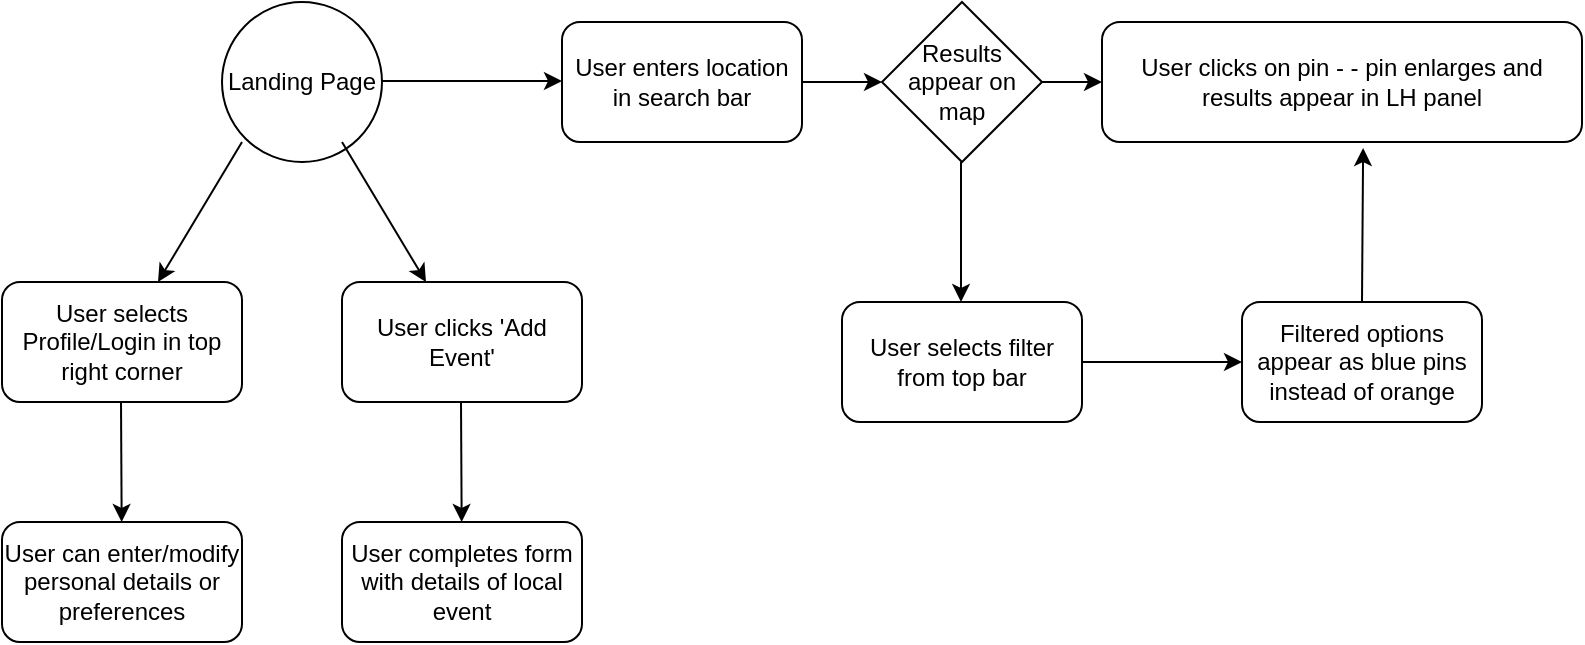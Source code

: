 <mxfile>
    <diagram id="3D6I8Cj4Tu7G51ts96L1" name="Page-1">
        <mxGraphModel dx="1151" dy="526" grid="1" gridSize="10" guides="1" tooltips="1" connect="1" arrows="1" fold="1" page="1" pageScale="1" pageWidth="827" pageHeight="1169" math="0" shadow="0">
            <root>
                <mxCell id="0"/>
                <mxCell id="1" parent="0"/>
                <mxCell id="2" value="User enters location in search bar" style="rounded=1;whiteSpace=wrap;html=1;" vertex="1" parent="1">
                    <mxGeometry x="280" y="60" width="120" height="60" as="geometry"/>
                </mxCell>
                <mxCell id="3" value="" style="endArrow=classic;html=1;" edge="1" parent="1">
                    <mxGeometry width="50" height="50" relative="1" as="geometry">
                        <mxPoint x="190" y="89.5" as="sourcePoint"/>
                        <mxPoint x="280" y="89.5" as="targetPoint"/>
                        <Array as="points">
                            <mxPoint x="240" y="89.5"/>
                        </Array>
                    </mxGeometry>
                </mxCell>
                <mxCell id="4" value="Landing Page" style="ellipse;whiteSpace=wrap;html=1;" vertex="1" parent="1">
                    <mxGeometry x="110" y="50" width="80" height="80" as="geometry"/>
                </mxCell>
                <mxCell id="5" value="" style="endArrow=classic;html=1;" edge="1" parent="1" target="6">
                    <mxGeometry width="50" height="50" relative="1" as="geometry">
                        <mxPoint x="400" y="90" as="sourcePoint"/>
                        <mxPoint x="480" y="90" as="targetPoint"/>
                    </mxGeometry>
                </mxCell>
                <mxCell id="6" value="Results appear on map" style="rhombus;whiteSpace=wrap;html=1;" vertex="1" parent="1">
                    <mxGeometry x="440" y="50" width="80" height="80" as="geometry"/>
                </mxCell>
                <mxCell id="7" value="" style="endArrow=classic;html=1;" edge="1" parent="1">
                    <mxGeometry width="50" height="50" relative="1" as="geometry">
                        <mxPoint x="479.5" y="130" as="sourcePoint"/>
                        <mxPoint x="479.5" y="200" as="targetPoint"/>
                    </mxGeometry>
                </mxCell>
                <mxCell id="8" value="" style="endArrow=classic;html=1;" edge="1" parent="1" target="9">
                    <mxGeometry width="50" height="50" relative="1" as="geometry">
                        <mxPoint x="520" y="90" as="sourcePoint"/>
                        <mxPoint x="610" y="90" as="targetPoint"/>
                    </mxGeometry>
                </mxCell>
                <mxCell id="9" value="User clicks on pin - - pin enlarges and results appear in LH panel" style="rounded=1;whiteSpace=wrap;html=1;" vertex="1" parent="1">
                    <mxGeometry x="550" y="60" width="240" height="60" as="geometry"/>
                </mxCell>
                <mxCell id="10" value="User selects filter from top bar" style="rounded=1;whiteSpace=wrap;html=1;" vertex="1" parent="1">
                    <mxGeometry x="420" y="200" width="120" height="60" as="geometry"/>
                </mxCell>
                <mxCell id="11" value="" style="endArrow=classic;html=1;" edge="1" parent="1" target="12">
                    <mxGeometry width="50" height="50" relative="1" as="geometry">
                        <mxPoint x="120" y="120" as="sourcePoint"/>
                        <mxPoint x="60" y="190" as="targetPoint"/>
                    </mxGeometry>
                </mxCell>
                <mxCell id="12" value="User selects Profile/Login in top right corner" style="rounded=1;whiteSpace=wrap;html=1;" vertex="1" parent="1">
                    <mxGeometry y="190" width="120" height="60" as="geometry"/>
                </mxCell>
                <mxCell id="13" value="" style="endArrow=classic;html=1;" edge="1" parent="1" target="14">
                    <mxGeometry width="50" height="50" relative="1" as="geometry">
                        <mxPoint x="170" y="120" as="sourcePoint"/>
                        <mxPoint x="220" y="190" as="targetPoint"/>
                    </mxGeometry>
                </mxCell>
                <mxCell id="14" value="User clicks 'Add Event'" style="rounded=1;whiteSpace=wrap;html=1;" vertex="1" parent="1">
                    <mxGeometry x="170" y="190" width="120" height="60" as="geometry"/>
                </mxCell>
                <mxCell id="15" value="" style="endArrow=classic;html=1;" edge="1" parent="1" target="16">
                    <mxGeometry width="50" height="50" relative="1" as="geometry">
                        <mxPoint x="59.5" y="250" as="sourcePoint"/>
                        <mxPoint x="59.5" y="320" as="targetPoint"/>
                    </mxGeometry>
                </mxCell>
                <mxCell id="16" value="User can enter/modify personal details or preferences" style="rounded=1;whiteSpace=wrap;html=1;" vertex="1" parent="1">
                    <mxGeometry y="310" width="120" height="60" as="geometry"/>
                </mxCell>
                <mxCell id="17" value="" style="endArrow=classic;html=1;" edge="1" parent="1" target="18">
                    <mxGeometry width="50" height="50" relative="1" as="geometry">
                        <mxPoint x="540" y="230" as="sourcePoint"/>
                        <mxPoint x="600" y="230" as="targetPoint"/>
                    </mxGeometry>
                </mxCell>
                <mxCell id="18" value="Filtered options appear as blue pins instead of orange" style="rounded=1;whiteSpace=wrap;html=1;" vertex="1" parent="1">
                    <mxGeometry x="620" y="200" width="120" height="60" as="geometry"/>
                </mxCell>
                <mxCell id="19" value="" style="endArrow=classic;html=1;entryX=0.544;entryY=1.05;entryDx=0;entryDy=0;entryPerimeter=0;exitX=0.5;exitY=0;exitDx=0;exitDy=0;" edge="1" parent="1" source="18" target="9">
                    <mxGeometry width="50" height="50" relative="1" as="geometry">
                        <mxPoint x="650" y="200" as="sourcePoint"/>
                        <mxPoint x="700" y="150" as="targetPoint"/>
                    </mxGeometry>
                </mxCell>
                <mxCell id="20" value="" style="endArrow=classic;html=1;" edge="1" parent="1" target="21">
                    <mxGeometry width="50" height="50" relative="1" as="geometry">
                        <mxPoint x="229.5" y="250" as="sourcePoint"/>
                        <mxPoint x="229.5" y="320" as="targetPoint"/>
                    </mxGeometry>
                </mxCell>
                <mxCell id="21" value="User completes form with details of local event" style="rounded=1;whiteSpace=wrap;html=1;" vertex="1" parent="1">
                    <mxGeometry x="170" y="310" width="120" height="60" as="geometry"/>
                </mxCell>
            </root>
        </mxGraphModel>
    </diagram>
</mxfile>